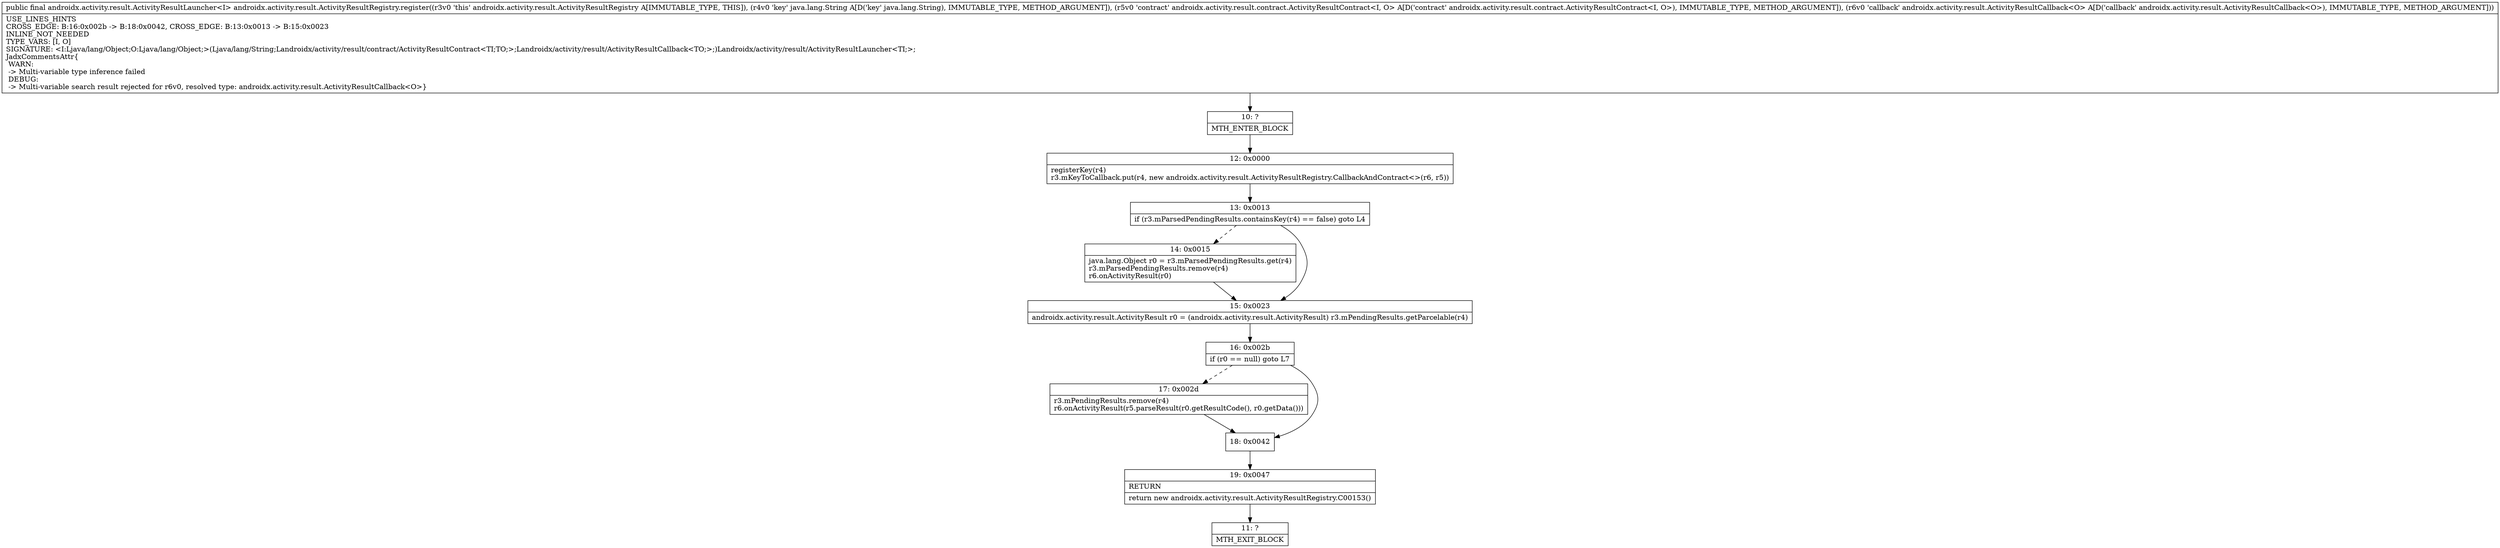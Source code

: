 digraph "CFG forandroidx.activity.result.ActivityResultRegistry.register(Ljava\/lang\/String;Landroidx\/activity\/result\/contract\/ActivityResultContract;Landroidx\/activity\/result\/ActivityResultCallback;)Landroidx\/activity\/result\/ActivityResultLauncher;" {
Node_10 [shape=record,label="{10\:\ ?|MTH_ENTER_BLOCK\l}"];
Node_12 [shape=record,label="{12\:\ 0x0000|registerKey(r4)\lr3.mKeyToCallback.put(r4, new androidx.activity.result.ActivityResultRegistry.CallbackAndContract\<\>(r6, r5))\l}"];
Node_13 [shape=record,label="{13\:\ 0x0013|if (r3.mParsedPendingResults.containsKey(r4) == false) goto L4\l}"];
Node_14 [shape=record,label="{14\:\ 0x0015|java.lang.Object r0 = r3.mParsedPendingResults.get(r4)\lr3.mParsedPendingResults.remove(r4)\lr6.onActivityResult(r0)\l}"];
Node_15 [shape=record,label="{15\:\ 0x0023|androidx.activity.result.ActivityResult r0 = (androidx.activity.result.ActivityResult) r3.mPendingResults.getParcelable(r4)\l}"];
Node_16 [shape=record,label="{16\:\ 0x002b|if (r0 == null) goto L7\l}"];
Node_17 [shape=record,label="{17\:\ 0x002d|r3.mPendingResults.remove(r4)\lr6.onActivityResult(r5.parseResult(r0.getResultCode(), r0.getData()))\l}"];
Node_18 [shape=record,label="{18\:\ 0x0042}"];
Node_19 [shape=record,label="{19\:\ 0x0047|RETURN\l|return new androidx.activity.result.ActivityResultRegistry.C00153()\l}"];
Node_11 [shape=record,label="{11\:\ ?|MTH_EXIT_BLOCK\l}"];
MethodNode[shape=record,label="{public final androidx.activity.result.ActivityResultLauncher\<I\> androidx.activity.result.ActivityResultRegistry.register((r3v0 'this' androidx.activity.result.ActivityResultRegistry A[IMMUTABLE_TYPE, THIS]), (r4v0 'key' java.lang.String A[D('key' java.lang.String), IMMUTABLE_TYPE, METHOD_ARGUMENT]), (r5v0 'contract' androidx.activity.result.contract.ActivityResultContract\<I, O\> A[D('contract' androidx.activity.result.contract.ActivityResultContract\<I, O\>), IMMUTABLE_TYPE, METHOD_ARGUMENT]), (r6v0 'callback' androidx.activity.result.ActivityResultCallback\<O\> A[D('callback' androidx.activity.result.ActivityResultCallback\<O\>), IMMUTABLE_TYPE, METHOD_ARGUMENT]))  | USE_LINES_HINTS\lCROSS_EDGE: B:16:0x002b \-\> B:18:0x0042, CROSS_EDGE: B:13:0x0013 \-\> B:15:0x0023\lINLINE_NOT_NEEDED\lTYPE_VARS: [I, O]\lSIGNATURE: \<I:Ljava\/lang\/Object;O:Ljava\/lang\/Object;\>(Ljava\/lang\/String;Landroidx\/activity\/result\/contract\/ActivityResultContract\<TI;TO;\>;Landroidx\/activity\/result\/ActivityResultCallback\<TO;\>;)Landroidx\/activity\/result\/ActivityResultLauncher\<TI;\>;\lJadxCommentsAttr\{\l WARN: \l \-\> Multi\-variable type inference failed\l DEBUG: \l \-\> Multi\-variable search result rejected for r6v0, resolved type: androidx.activity.result.ActivityResultCallback\<O\>\}\l}"];
MethodNode -> Node_10;Node_10 -> Node_12;
Node_12 -> Node_13;
Node_13 -> Node_14[style=dashed];
Node_13 -> Node_15;
Node_14 -> Node_15;
Node_15 -> Node_16;
Node_16 -> Node_17[style=dashed];
Node_16 -> Node_18;
Node_17 -> Node_18;
Node_18 -> Node_19;
Node_19 -> Node_11;
}

